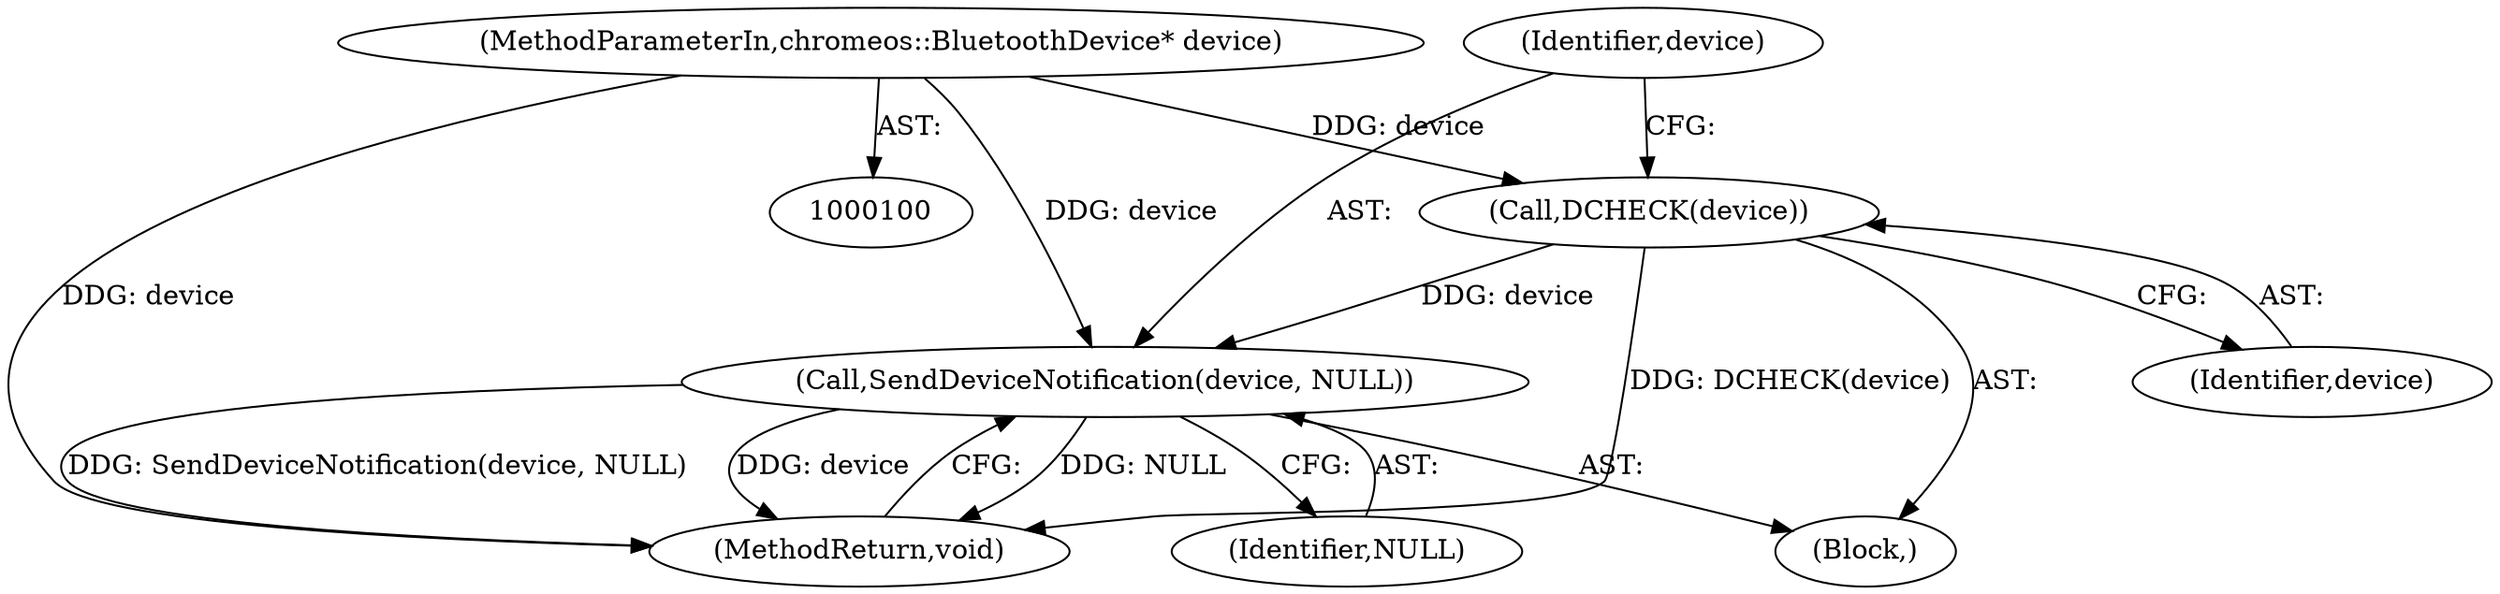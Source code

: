 digraph "0_Chrome_0a38f71865b63025dce4de1f8cca71979c48d14d@pointer" {
"1000112" [label="(Call,SendDeviceNotification(device, NULL))"];
"1000110" [label="(Call,DCHECK(device))"];
"1000102" [label="(MethodParameterIn,chromeos::BluetoothDevice* device)"];
"1000102" [label="(MethodParameterIn,chromeos::BluetoothDevice* device)"];
"1000110" [label="(Call,DCHECK(device))"];
"1000112" [label="(Call,SendDeviceNotification(device, NULL))"];
"1000111" [label="(Identifier,device)"];
"1000113" [label="(Identifier,device)"];
"1000103" [label="(Block,)"];
"1000114" [label="(Identifier,NULL)"];
"1000115" [label="(MethodReturn,void)"];
"1000112" -> "1000103"  [label="AST: "];
"1000112" -> "1000114"  [label="CFG: "];
"1000113" -> "1000112"  [label="AST: "];
"1000114" -> "1000112"  [label="AST: "];
"1000115" -> "1000112"  [label="CFG: "];
"1000112" -> "1000115"  [label="DDG: NULL"];
"1000112" -> "1000115"  [label="DDG: SendDeviceNotification(device, NULL)"];
"1000112" -> "1000115"  [label="DDG: device"];
"1000110" -> "1000112"  [label="DDG: device"];
"1000102" -> "1000112"  [label="DDG: device"];
"1000110" -> "1000103"  [label="AST: "];
"1000110" -> "1000111"  [label="CFG: "];
"1000111" -> "1000110"  [label="AST: "];
"1000113" -> "1000110"  [label="CFG: "];
"1000110" -> "1000115"  [label="DDG: DCHECK(device)"];
"1000102" -> "1000110"  [label="DDG: device"];
"1000102" -> "1000100"  [label="AST: "];
"1000102" -> "1000115"  [label="DDG: device"];
}
